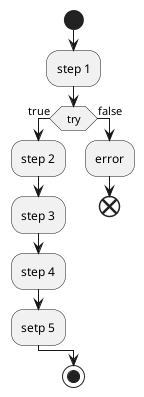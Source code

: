 
@startuml '分支图'

start

:step 1;

if (try) then (true)
  :step 2;
  :step 3;
  :step 4;
  :setp 5;
else (false)
  :error;
  end
endif

stop

@enduml



@startuml '时序图'

autonumber

actor "用户" as User
participant "浏览器" as Browser
participant "服务端" as Server #orange

activate User

User -> Browser: 输入 URL
activate Browser

Browser -> Server: 请求服务器
activate Server

Server -> Server: 模板渲染
note right of Server: 这是一个注释

Server -> Browser: 返回 HTML
deactivate Server

Browser --> User

@enduml


' node 应用研发部署流程
@startuml
autonumber
' hide footbox

title node应用研发部署流程

actor 开发者 as user
participant "代码仓库（gitlab）" as gitlab
participant "持续集成系统" as ci
participant "运维发布系统" as sys
participant "服务器" as server

==研发流程==

user -> gitlab : 提交代码
gitlab -> ci : 单元测试
ci-> ci: 打包
note right of ci: tar 或docker
ci->sys: 推送
note right of sys: 存储到oss


==上线回滚流程==

user -> ci: 选择要上线的版本
ci->server : 推送
server->server: 解压
note right of server: 无需安装依赖，快速且确定
server->server: 启动
server->sys

@enduml